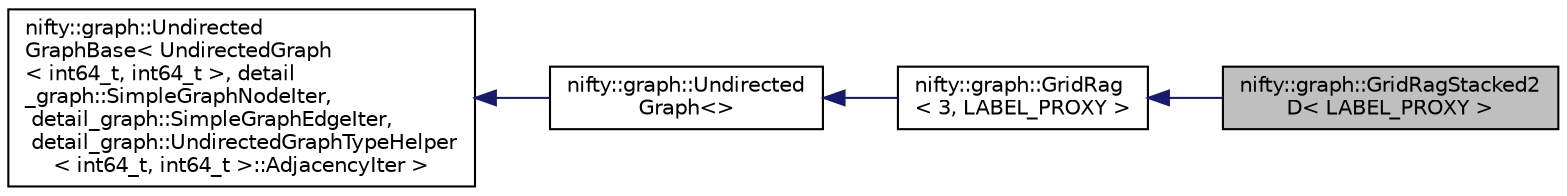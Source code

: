 digraph "nifty::graph::GridRagStacked2D&lt; LABEL_PROXY &gt;"
{
  edge [fontname="Helvetica",fontsize="10",labelfontname="Helvetica",labelfontsize="10"];
  node [fontname="Helvetica",fontsize="10",shape=record];
  rankdir="LR";
  Node1 [label="nifty::graph::GridRagStacked2\lD\< LABEL_PROXY \>",height=0.2,width=0.4,color="black", fillcolor="grey75", style="filled", fontcolor="black"];
  Node2 -> Node1 [dir="back",color="midnightblue",fontsize="10",style="solid"];
  Node2 [label="nifty::graph::GridRag\l\< 3, LABEL_PROXY \>",height=0.2,width=0.4,color="black", fillcolor="white", style="filled",URL="$classnifty_1_1graph_1_1GridRag.html"];
  Node3 -> Node2 [dir="back",color="midnightblue",fontsize="10",style="solid"];
  Node3 [label="nifty::graph::Undirected\lGraph\<\>",height=0.2,width=0.4,color="black", fillcolor="white", style="filled",URL="$classnifty_1_1graph_1_1UndirectedGraph.html"];
  Node4 -> Node3 [dir="back",color="midnightblue",fontsize="10",style="solid"];
  Node4 [label="nifty::graph::Undirected\lGraphBase\< UndirectedGraph\l\< int64_t, int64_t \>, detail\l_graph::SimpleGraphNodeIter,\l detail_graph::SimpleGraphEdgeIter,\l detail_graph::UndirectedGraphTypeHelper\l\< int64_t, int64_t \>::AdjacencyIter \>",height=0.2,width=0.4,color="black", fillcolor="white", style="filled",URL="$classnifty_1_1graph_1_1UndirectedGraphBase.html"];
}
